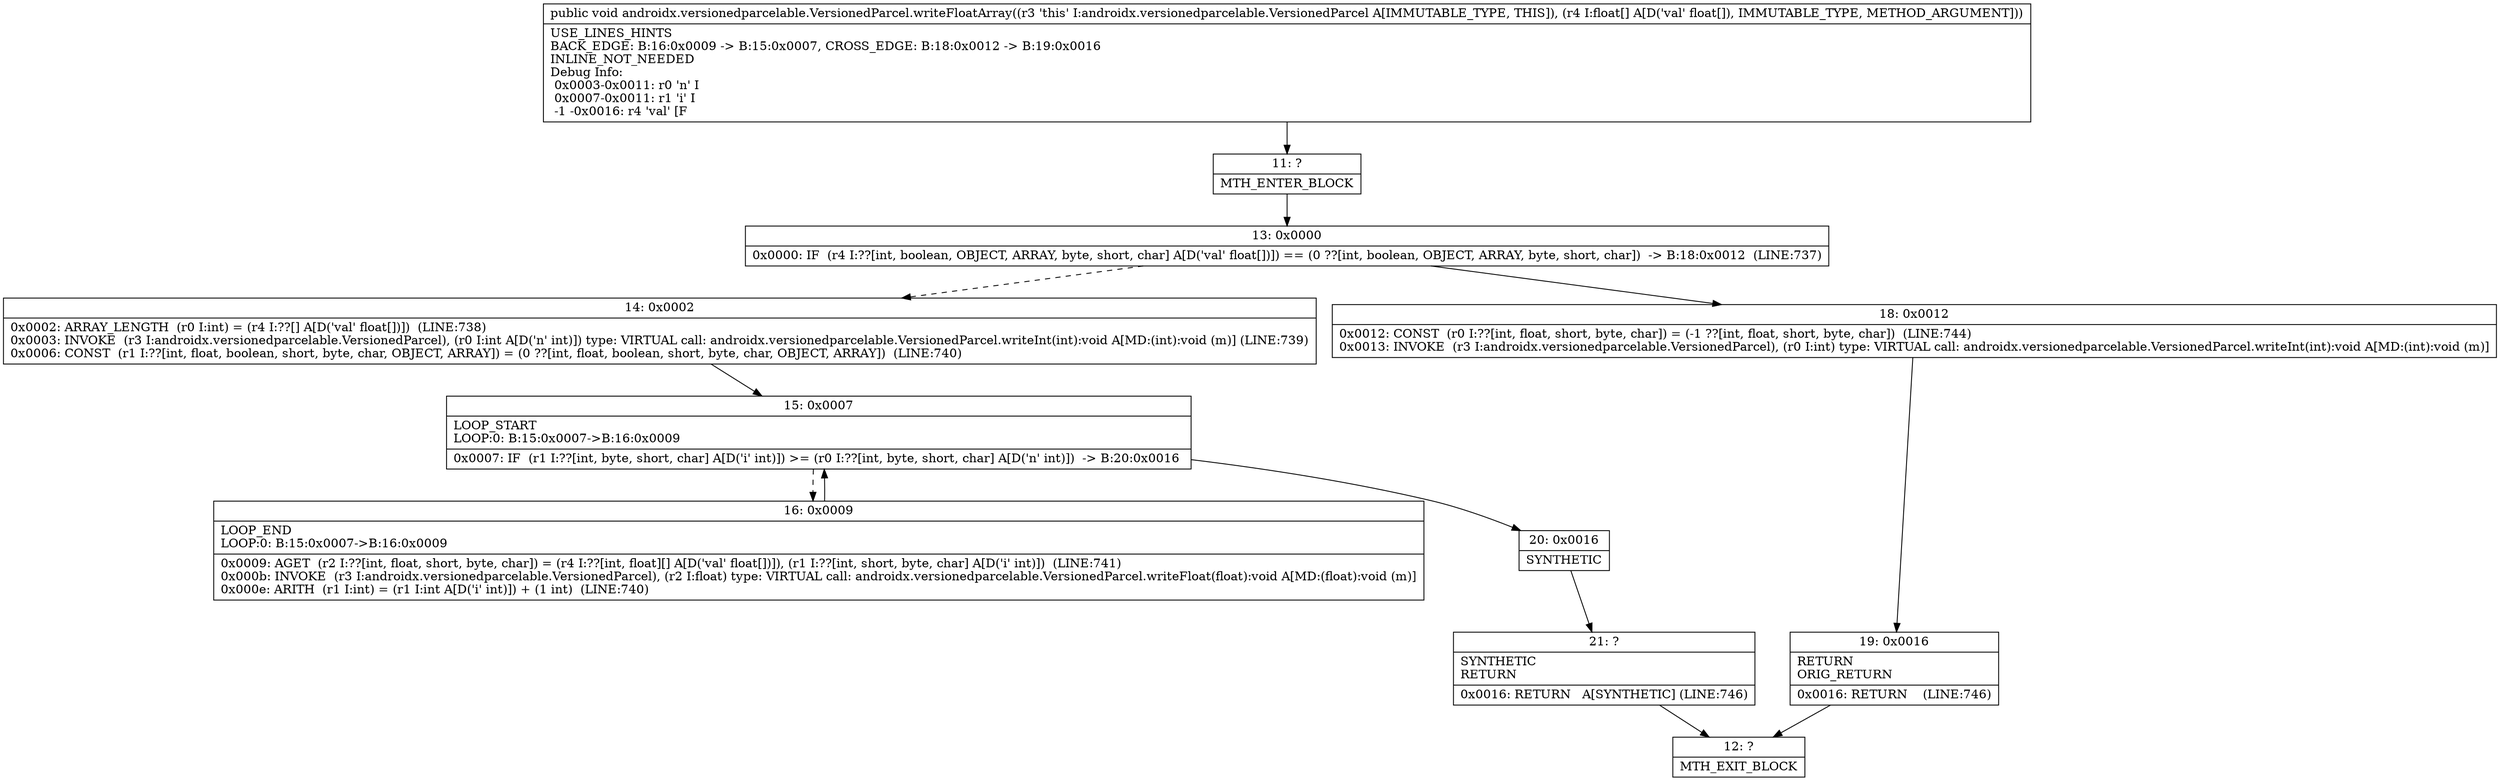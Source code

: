 digraph "CFG forandroidx.versionedparcelable.VersionedParcel.writeFloatArray([F)V" {
Node_11 [shape=record,label="{11\:\ ?|MTH_ENTER_BLOCK\l}"];
Node_13 [shape=record,label="{13\:\ 0x0000|0x0000: IF  (r4 I:??[int, boolean, OBJECT, ARRAY, byte, short, char] A[D('val' float[])]) == (0 ??[int, boolean, OBJECT, ARRAY, byte, short, char])  \-\> B:18:0x0012  (LINE:737)\l}"];
Node_14 [shape=record,label="{14\:\ 0x0002|0x0002: ARRAY_LENGTH  (r0 I:int) = (r4 I:??[] A[D('val' float[])])  (LINE:738)\l0x0003: INVOKE  (r3 I:androidx.versionedparcelable.VersionedParcel), (r0 I:int A[D('n' int)]) type: VIRTUAL call: androidx.versionedparcelable.VersionedParcel.writeInt(int):void A[MD:(int):void (m)] (LINE:739)\l0x0006: CONST  (r1 I:??[int, float, boolean, short, byte, char, OBJECT, ARRAY]) = (0 ??[int, float, boolean, short, byte, char, OBJECT, ARRAY])  (LINE:740)\l}"];
Node_15 [shape=record,label="{15\:\ 0x0007|LOOP_START\lLOOP:0: B:15:0x0007\-\>B:16:0x0009\l|0x0007: IF  (r1 I:??[int, byte, short, char] A[D('i' int)]) \>= (r0 I:??[int, byte, short, char] A[D('n' int)])  \-\> B:20:0x0016 \l}"];
Node_16 [shape=record,label="{16\:\ 0x0009|LOOP_END\lLOOP:0: B:15:0x0007\-\>B:16:0x0009\l|0x0009: AGET  (r2 I:??[int, float, short, byte, char]) = (r4 I:??[int, float][] A[D('val' float[])]), (r1 I:??[int, short, byte, char] A[D('i' int)])  (LINE:741)\l0x000b: INVOKE  (r3 I:androidx.versionedparcelable.VersionedParcel), (r2 I:float) type: VIRTUAL call: androidx.versionedparcelable.VersionedParcel.writeFloat(float):void A[MD:(float):void (m)]\l0x000e: ARITH  (r1 I:int) = (r1 I:int A[D('i' int)]) + (1 int)  (LINE:740)\l}"];
Node_20 [shape=record,label="{20\:\ 0x0016|SYNTHETIC\l}"];
Node_21 [shape=record,label="{21\:\ ?|SYNTHETIC\lRETURN\l|0x0016: RETURN   A[SYNTHETIC] (LINE:746)\l}"];
Node_12 [shape=record,label="{12\:\ ?|MTH_EXIT_BLOCK\l}"];
Node_18 [shape=record,label="{18\:\ 0x0012|0x0012: CONST  (r0 I:??[int, float, short, byte, char]) = (\-1 ??[int, float, short, byte, char])  (LINE:744)\l0x0013: INVOKE  (r3 I:androidx.versionedparcelable.VersionedParcel), (r0 I:int) type: VIRTUAL call: androidx.versionedparcelable.VersionedParcel.writeInt(int):void A[MD:(int):void (m)]\l}"];
Node_19 [shape=record,label="{19\:\ 0x0016|RETURN\lORIG_RETURN\l|0x0016: RETURN    (LINE:746)\l}"];
MethodNode[shape=record,label="{public void androidx.versionedparcelable.VersionedParcel.writeFloatArray((r3 'this' I:androidx.versionedparcelable.VersionedParcel A[IMMUTABLE_TYPE, THIS]), (r4 I:float[] A[D('val' float[]), IMMUTABLE_TYPE, METHOD_ARGUMENT]))  | USE_LINES_HINTS\lBACK_EDGE: B:16:0x0009 \-\> B:15:0x0007, CROSS_EDGE: B:18:0x0012 \-\> B:19:0x0016\lINLINE_NOT_NEEDED\lDebug Info:\l  0x0003\-0x0011: r0 'n' I\l  0x0007\-0x0011: r1 'i' I\l  \-1 \-0x0016: r4 'val' [F\l}"];
MethodNode -> Node_11;Node_11 -> Node_13;
Node_13 -> Node_14[style=dashed];
Node_13 -> Node_18;
Node_14 -> Node_15;
Node_15 -> Node_16[style=dashed];
Node_15 -> Node_20;
Node_16 -> Node_15;
Node_20 -> Node_21;
Node_21 -> Node_12;
Node_18 -> Node_19;
Node_19 -> Node_12;
}


